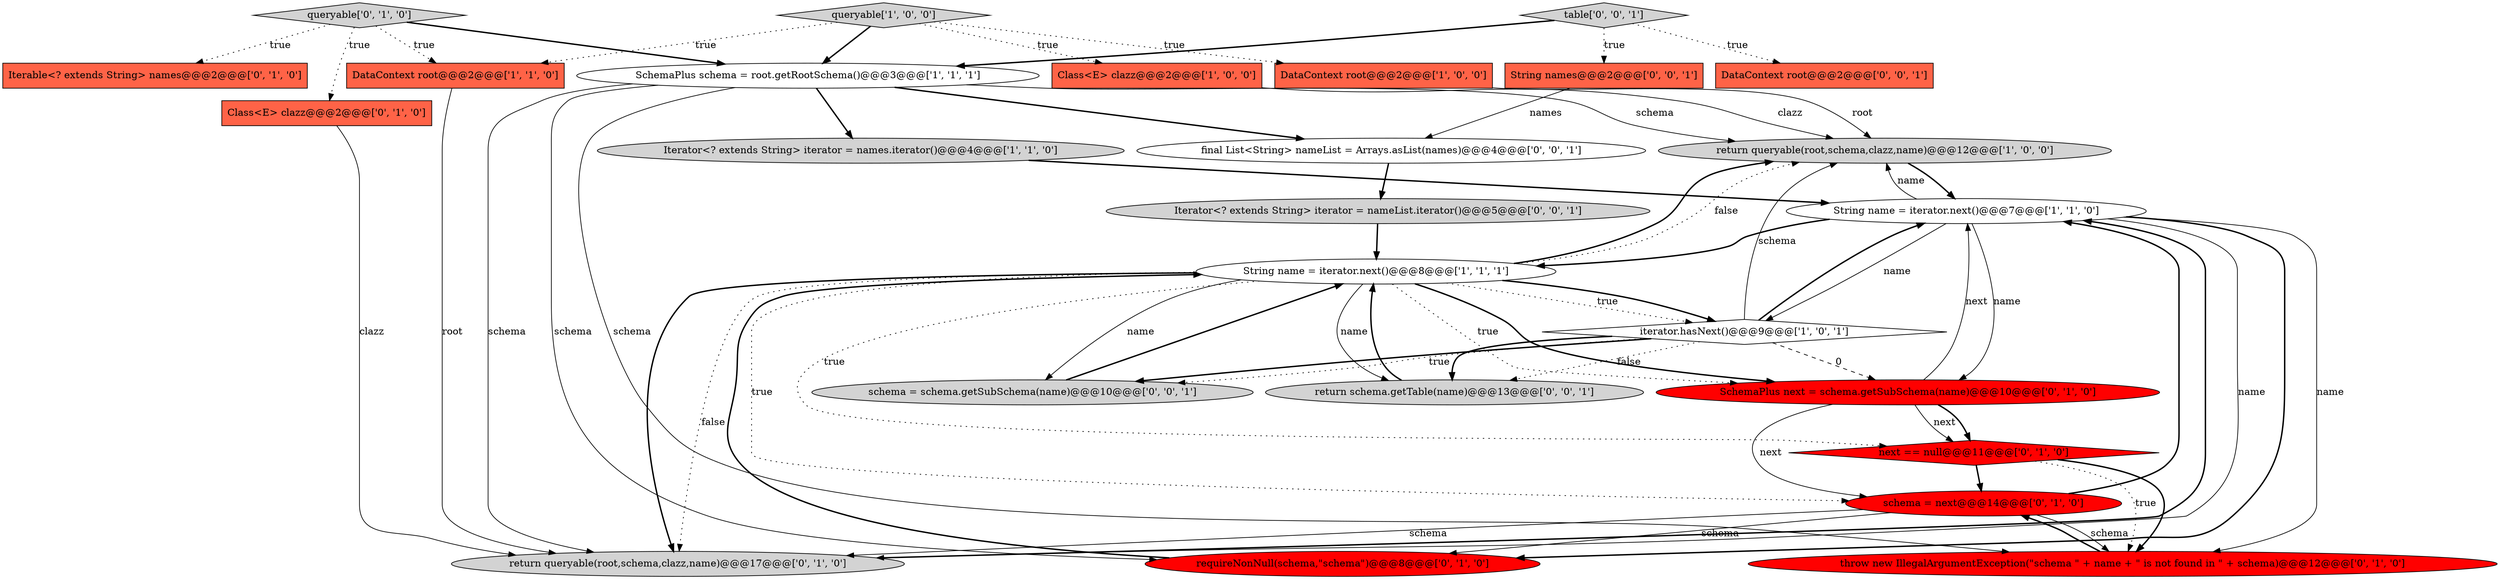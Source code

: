 digraph {
4 [style = filled, label = "DataContext root@@@2@@@['1', '0', '0']", fillcolor = tomato, shape = box image = "AAA0AAABBB1BBB"];
11 [style = filled, label = "queryable['0', '1', '0']", fillcolor = lightgray, shape = diamond image = "AAA0AAABBB2BBB"];
14 [style = filled, label = "Class<E> clazz@@@2@@@['0', '1', '0']", fillcolor = tomato, shape = box image = "AAA0AAABBB2BBB"];
2 [style = filled, label = "Class<E> clazz@@@2@@@['1', '0', '0']", fillcolor = tomato, shape = box image = "AAA0AAABBB1BBB"];
0 [style = filled, label = "String name = iterator.next()@@@8@@@['1', '1', '1']", fillcolor = white, shape = ellipse image = "AAA0AAABBB1BBB"];
7 [style = filled, label = "SchemaPlus schema = root.getRootSchema()@@@3@@@['1', '1', '1']", fillcolor = white, shape = ellipse image = "AAA0AAABBB1BBB"];
17 [style = filled, label = "next == null@@@11@@@['0', '1', '0']", fillcolor = red, shape = diamond image = "AAA1AAABBB2BBB"];
22 [style = filled, label = "schema = schema.getSubSchema(name)@@@10@@@['0', '0', '1']", fillcolor = lightgray, shape = ellipse image = "AAA0AAABBB3BBB"];
25 [style = filled, label = "final List<String> nameList = Arrays.asList(names)@@@4@@@['0', '0', '1']", fillcolor = white, shape = ellipse image = "AAA0AAABBB3BBB"];
18 [style = filled, label = "SchemaPlus next = schema.getSubSchema(name)@@@10@@@['0', '1', '0']", fillcolor = red, shape = ellipse image = "AAA1AAABBB2BBB"];
10 [style = filled, label = "schema = next@@@14@@@['0', '1', '0']", fillcolor = red, shape = ellipse image = "AAA1AAABBB2BBB"];
23 [style = filled, label = "table['0', '0', '1']", fillcolor = lightgray, shape = diamond image = "AAA0AAABBB3BBB"];
19 [style = filled, label = "String names@@@2@@@['0', '0', '1']", fillcolor = tomato, shape = box image = "AAA0AAABBB3BBB"];
3 [style = filled, label = "return queryable(root,schema,clazz,name)@@@12@@@['1', '0', '0']", fillcolor = lightgray, shape = ellipse image = "AAA0AAABBB1BBB"];
9 [style = filled, label = "queryable['1', '0', '0']", fillcolor = lightgray, shape = diamond image = "AAA0AAABBB1BBB"];
1 [style = filled, label = "Iterator<? extends String> iterator = names.iterator()@@@4@@@['1', '1', '0']", fillcolor = lightgray, shape = ellipse image = "AAA0AAABBB1BBB"];
13 [style = filled, label = "Iterable<? extends String> names@@@2@@@['0', '1', '0']", fillcolor = tomato, shape = box image = "AAA0AAABBB2BBB"];
12 [style = filled, label = "return queryable(root,schema,clazz,name)@@@17@@@['0', '1', '0']", fillcolor = lightgray, shape = ellipse image = "AAA0AAABBB2BBB"];
6 [style = filled, label = "String name = iterator.next()@@@7@@@['1', '1', '0']", fillcolor = white, shape = ellipse image = "AAA0AAABBB1BBB"];
21 [style = filled, label = "return schema.getTable(name)@@@13@@@['0', '0', '1']", fillcolor = lightgray, shape = ellipse image = "AAA0AAABBB3BBB"];
15 [style = filled, label = "requireNonNull(schema,\"schema\")@@@8@@@['0', '1', '0']", fillcolor = red, shape = ellipse image = "AAA1AAABBB2BBB"];
16 [style = filled, label = "throw new IllegalArgumentException(\"schema \" + name + \" is not found in \" + schema)@@@12@@@['0', '1', '0']", fillcolor = red, shape = ellipse image = "AAA1AAABBB2BBB"];
5 [style = filled, label = "DataContext root@@@2@@@['1', '1', '0']", fillcolor = tomato, shape = box image = "AAA0AAABBB1BBB"];
20 [style = filled, label = "Iterator<? extends String> iterator = nameList.iterator()@@@5@@@['0', '0', '1']", fillcolor = lightgray, shape = ellipse image = "AAA0AAABBB3BBB"];
8 [style = filled, label = "iterator.hasNext()@@@9@@@['1', '0', '1']", fillcolor = white, shape = diamond image = "AAA0AAABBB1BBB"];
24 [style = filled, label = "DataContext root@@@2@@@['0', '0', '1']", fillcolor = tomato, shape = box image = "AAA0AAABBB3BBB"];
0->3 [style = bold, label=""];
17->10 [style = bold, label=""];
6->16 [style = solid, label="name"];
0->22 [style = solid, label="name"];
7->1 [style = bold, label=""];
21->0 [style = bold, label=""];
0->18 [style = dotted, label="true"];
10->16 [style = solid, label="schema"];
0->21 [style = solid, label="name"];
16->10 [style = bold, label=""];
8->3 [style = solid, label="schema"];
0->10 [style = dotted, label="true"];
18->17 [style = solid, label="next"];
0->12 [style = bold, label=""];
20->0 [style = bold, label=""];
11->14 [style = dotted, label="true"];
6->18 [style = solid, label="name"];
18->17 [style = bold, label=""];
4->3 [style = solid, label="root"];
3->6 [style = bold, label=""];
7->16 [style = solid, label="schema"];
8->6 [style = bold, label=""];
6->0 [style = bold, label=""];
11->5 [style = dotted, label="true"];
11->13 [style = dotted, label="true"];
23->19 [style = dotted, label="true"];
9->7 [style = bold, label=""];
12->6 [style = bold, label=""];
10->6 [style = bold, label=""];
6->15 [style = bold, label=""];
8->22 [style = bold, label=""];
17->16 [style = dotted, label="true"];
7->12 [style = solid, label="schema"];
6->12 [style = solid, label="name"];
19->25 [style = solid, label="names"];
6->8 [style = solid, label="name"];
0->8 [style = dotted, label="true"];
25->20 [style = bold, label=""];
1->6 [style = bold, label=""];
6->3 [style = solid, label="name"];
22->0 [style = bold, label=""];
18->6 [style = solid, label="next"];
0->3 [style = dotted, label="false"];
9->2 [style = dotted, label="true"];
15->0 [style = bold, label=""];
0->8 [style = bold, label=""];
8->22 [style = dotted, label="true"];
7->15 [style = solid, label="schema"];
8->21 [style = bold, label=""];
9->4 [style = dotted, label="true"];
0->17 [style = dotted, label="true"];
0->18 [style = bold, label=""];
0->12 [style = dotted, label="false"];
8->18 [style = dashed, label="0"];
7->25 [style = bold, label=""];
23->7 [style = bold, label=""];
8->21 [style = dotted, label="false"];
2->3 [style = solid, label="clazz"];
10->15 [style = solid, label="schema"];
14->12 [style = solid, label="clazz"];
10->12 [style = solid, label="schema"];
7->3 [style = solid, label="schema"];
5->12 [style = solid, label="root"];
11->7 [style = bold, label=""];
17->16 [style = bold, label=""];
23->24 [style = dotted, label="true"];
18->10 [style = solid, label="next"];
9->5 [style = dotted, label="true"];
}
